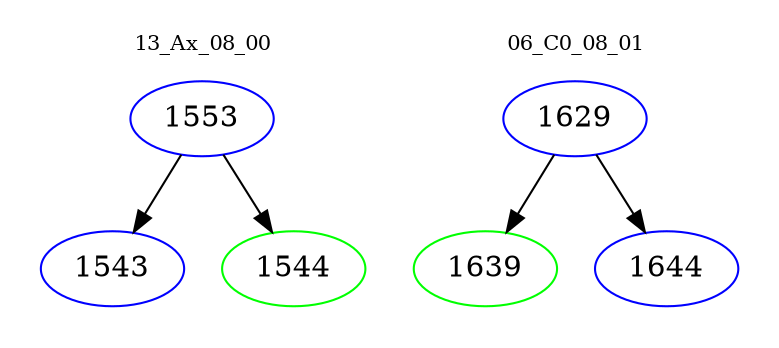 digraph{
subgraph cluster_0 {
color = white
label = "13_Ax_08_00";
fontsize=10;
T0_1553 [label="1553", color="blue"]
T0_1553 -> T0_1543 [color="black"]
T0_1543 [label="1543", color="blue"]
T0_1553 -> T0_1544 [color="black"]
T0_1544 [label="1544", color="green"]
}
subgraph cluster_1 {
color = white
label = "06_C0_08_01";
fontsize=10;
T1_1629 [label="1629", color="blue"]
T1_1629 -> T1_1639 [color="black"]
T1_1639 [label="1639", color="green"]
T1_1629 -> T1_1644 [color="black"]
T1_1644 [label="1644", color="blue"]
}
}
